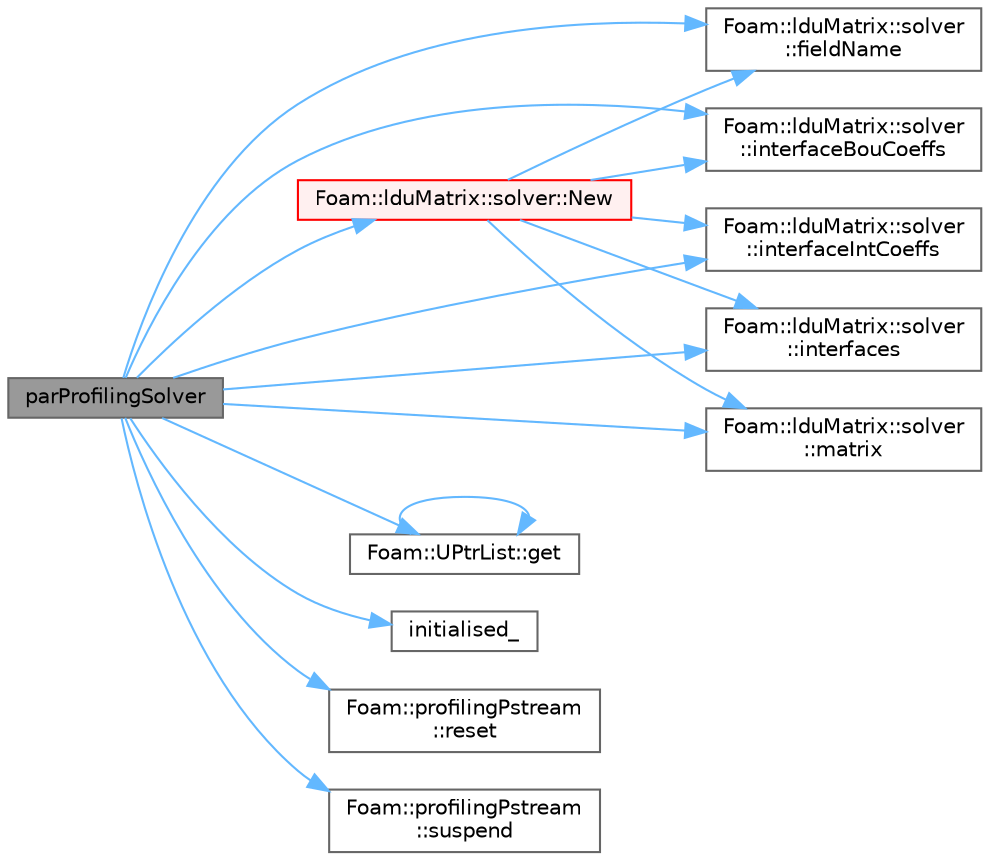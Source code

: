 digraph "parProfilingSolver"
{
 // LATEX_PDF_SIZE
  bgcolor="transparent";
  edge [fontname=Helvetica,fontsize=10,labelfontname=Helvetica,labelfontsize=10];
  node [fontname=Helvetica,fontsize=10,shape=box,height=0.2,width=0.4];
  rankdir="LR";
  Node1 [id="Node000001",label="parProfilingSolver",height=0.2,width=0.4,color="gray40", fillcolor="grey60", style="filled", fontcolor="black",tooltip=" "];
  Node1 -> Node2 [id="edge1_Node000001_Node000002",color="steelblue1",style="solid",tooltip=" "];
  Node2 [id="Node000002",label="Foam::lduMatrix::solver\l::fieldName",height=0.2,width=0.4,color="grey40", fillcolor="white", style="filled",URL="$classFoam_1_1lduMatrix_1_1solver.html#ae0c1948a43fdc103f09e3574175c8456",tooltip=" "];
  Node1 -> Node3 [id="edge2_Node000001_Node000003",color="steelblue1",style="solid",tooltip=" "];
  Node3 [id="Node000003",label="Foam::UPtrList::get",height=0.2,width=0.4,color="grey40", fillcolor="white", style="filled",URL="$classFoam_1_1UPtrList.html#a8ea8e819eb4da035ba40fb95de8e94d3",tooltip=" "];
  Node3 -> Node3 [id="edge3_Node000003_Node000003",color="steelblue1",style="solid",tooltip=" "];
  Node1 -> Node4 [id="edge4_Node000001_Node000004",color="steelblue1",style="solid",tooltip=" "];
  Node4 [id="Node000004",label="initialised_",height=0.2,width=0.4,color="grey40", fillcolor="white", style="filled",URL="$parProfilingSolver_8C.html#a6a51c6e12d6ad97b34a2cfcaae5dc90a",tooltip=" "];
  Node1 -> Node5 [id="edge5_Node000001_Node000005",color="steelblue1",style="solid",tooltip=" "];
  Node5 [id="Node000005",label="Foam::lduMatrix::solver\l::interfaceBouCoeffs",height=0.2,width=0.4,color="grey40", fillcolor="white", style="filled",URL="$classFoam_1_1lduMatrix_1_1solver.html#ac80672c4cef6fc43ea93b984008c1835",tooltip=" "];
  Node1 -> Node6 [id="edge6_Node000001_Node000006",color="steelblue1",style="solid",tooltip=" "];
  Node6 [id="Node000006",label="Foam::lduMatrix::solver\l::interfaceIntCoeffs",height=0.2,width=0.4,color="grey40", fillcolor="white", style="filled",URL="$classFoam_1_1lduMatrix_1_1solver.html#a0167322880f3cf9418c62bc2b4f79ae9",tooltip=" "];
  Node1 -> Node7 [id="edge7_Node000001_Node000007",color="steelblue1",style="solid",tooltip=" "];
  Node7 [id="Node000007",label="Foam::lduMatrix::solver\l::interfaces",height=0.2,width=0.4,color="grey40", fillcolor="white", style="filled",URL="$classFoam_1_1lduMatrix_1_1solver.html#a4a70ea95f6b13d703c6765ada838f2f1",tooltip=" "];
  Node1 -> Node8 [id="edge8_Node000001_Node000008",color="steelblue1",style="solid",tooltip=" "];
  Node8 [id="Node000008",label="Foam::lduMatrix::solver\l::matrix",height=0.2,width=0.4,color="grey40", fillcolor="white", style="filled",URL="$classFoam_1_1lduMatrix_1_1solver.html#a7da9614f93c5b2d0f108912ae8896730",tooltip=" "];
  Node1 -> Node9 [id="edge9_Node000001_Node000009",color="steelblue1",style="solid",tooltip=" "];
  Node9 [id="Node000009",label="Foam::lduMatrix::solver::New",height=0.2,width=0.4,color="red", fillcolor="#FFF0F0", style="filled",URL="$classFoam_1_1lduMatrix_1_1solver.html#a888c9beabc058a32d5e9cb8752e00d69",tooltip=" "];
  Node9 -> Node2 [id="edge10_Node000009_Node000002",color="steelblue1",style="solid",tooltip=" "];
  Node9 -> Node5 [id="edge11_Node000009_Node000005",color="steelblue1",style="solid",tooltip=" "];
  Node9 -> Node6 [id="edge12_Node000009_Node000006",color="steelblue1",style="solid",tooltip=" "];
  Node9 -> Node7 [id="edge13_Node000009_Node000007",color="steelblue1",style="solid",tooltip=" "];
  Node9 -> Node8 [id="edge14_Node000009_Node000008",color="steelblue1",style="solid",tooltip=" "];
  Node1 -> Node12 [id="edge15_Node000001_Node000012",color="steelblue1",style="solid",tooltip=" "];
  Node12 [id="Node000012",label="Foam::profilingPstream\l::reset",height=0.2,width=0.4,color="grey40", fillcolor="white", style="filled",URL="$classFoam_1_1profilingPstream.html#ad20897c5c8bd47f5d4005989bead0e55",tooltip=" "];
  Node1 -> Node13 [id="edge16_Node000001_Node000013",color="steelblue1",style="solid",tooltip=" "];
  Node13 [id="Node000013",label="Foam::profilingPstream\l::suspend",height=0.2,width=0.4,color="grey40", fillcolor="white", style="filled",URL="$classFoam_1_1profilingPstream.html#ae8fcf4df614530966ef3292a5ab5e033",tooltip=" "];
}
